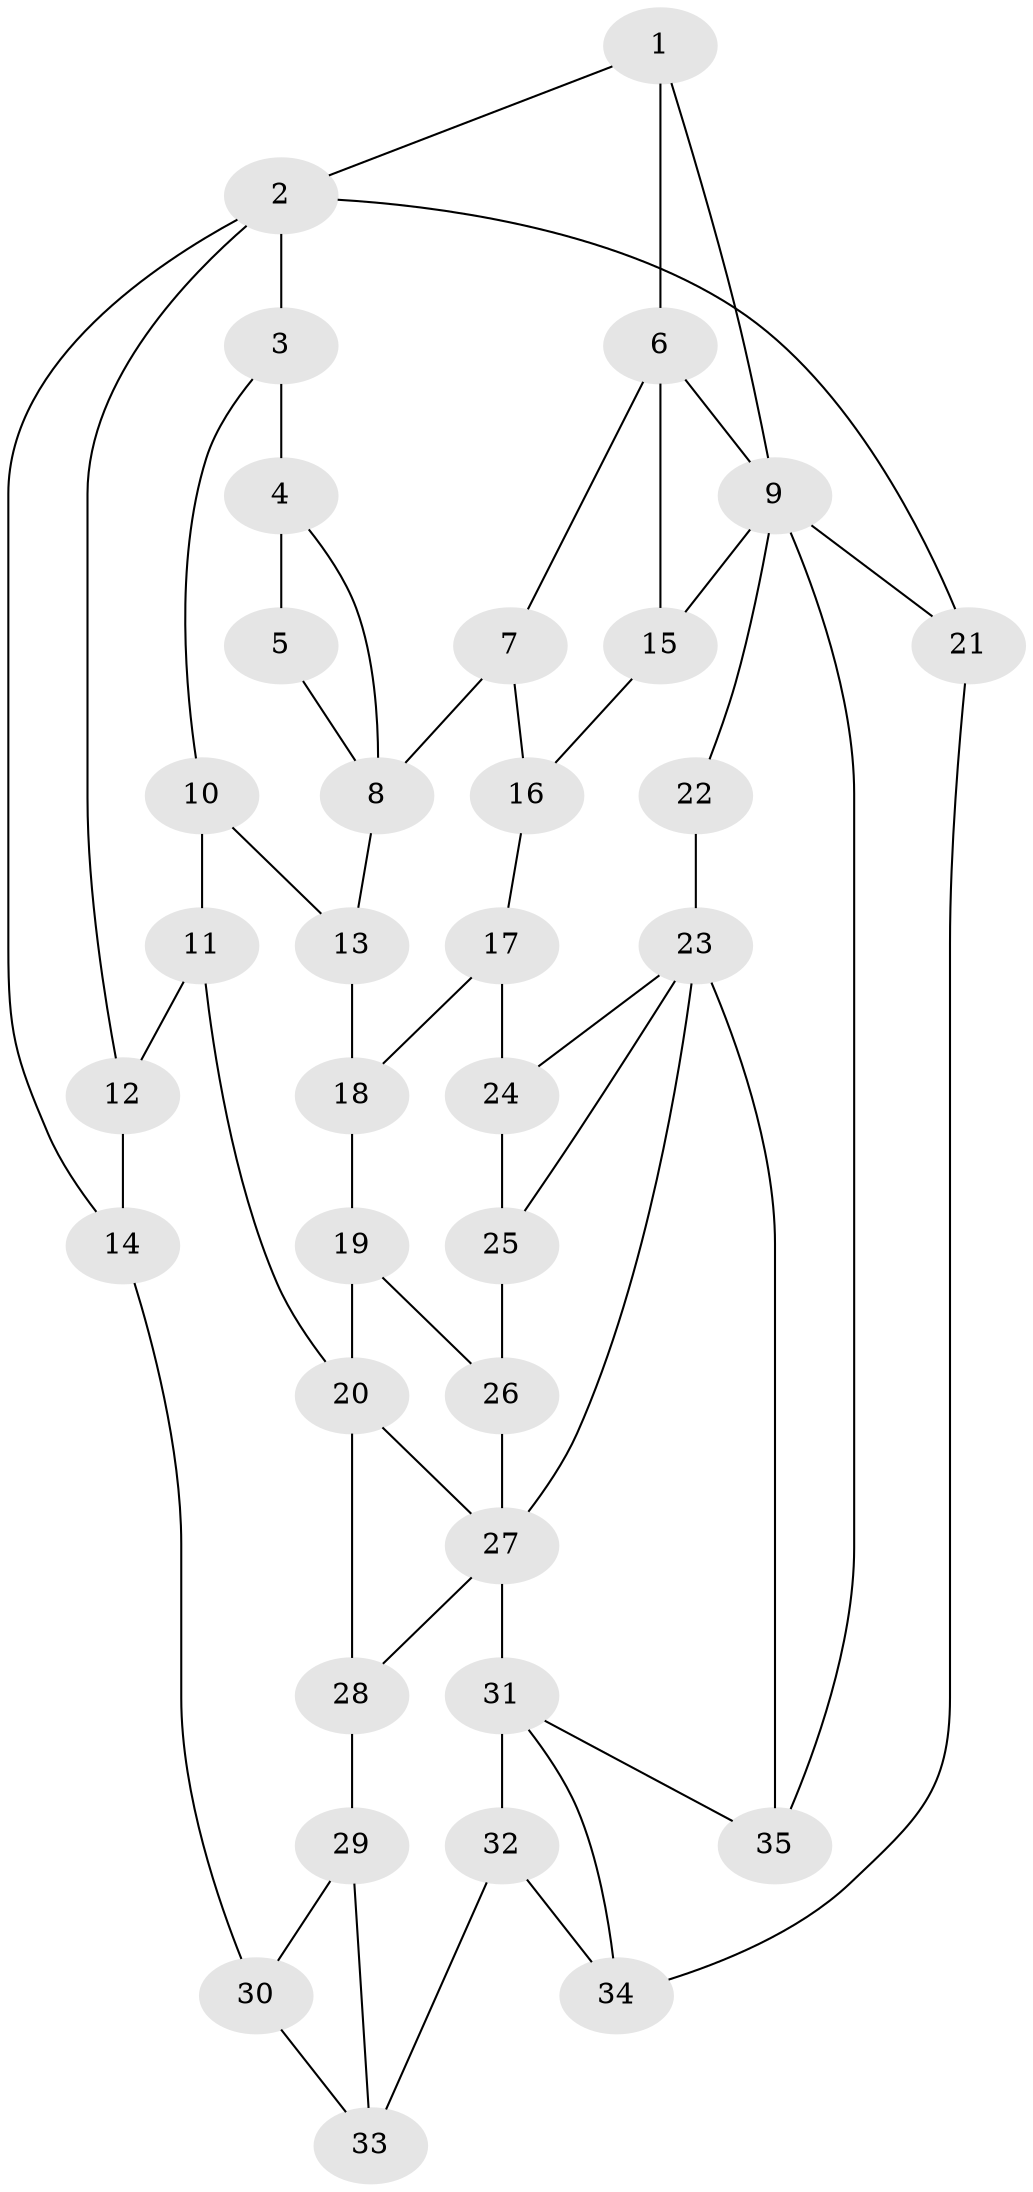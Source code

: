 // original degree distribution, {3: 0.028985507246376812, 5: 0.4927536231884058, 4: 0.2608695652173913, 6: 0.21739130434782608}
// Generated by graph-tools (version 1.1) at 2025/54/03/04/25 22:54:46]
// undirected, 35 vertices, 58 edges
graph export_dot {
  node [color=gray90,style=filled];
  1;
  2;
  3;
  4;
  5;
  6;
  7;
  8;
  9;
  10;
  11;
  12;
  13;
  14;
  15;
  16;
  17;
  18;
  19;
  20;
  21;
  22;
  23;
  24;
  25;
  26;
  27;
  28;
  29;
  30;
  31;
  32;
  33;
  34;
  35;
  1 -- 2 [weight=1.0];
  1 -- 6 [weight=1.0];
  1 -- 9 [weight=1.0];
  2 -- 3 [weight=2.0];
  2 -- 12 [weight=1.0];
  2 -- 14 [weight=1.0];
  2 -- 21 [weight=2.0];
  3 -- 4 [weight=2.0];
  3 -- 10 [weight=1.0];
  4 -- 5 [weight=2.0];
  4 -- 8 [weight=1.0];
  5 -- 8 [weight=1.0];
  6 -- 7 [weight=2.0];
  6 -- 9 [weight=1.0];
  6 -- 15 [weight=2.0];
  7 -- 8 [weight=2.0];
  7 -- 16 [weight=1.0];
  8 -- 13 [weight=1.0];
  9 -- 15 [weight=1.0];
  9 -- 21 [weight=1.0];
  9 -- 22 [weight=1.0];
  9 -- 35 [weight=1.0];
  10 -- 11 [weight=1.0];
  10 -- 13 [weight=1.0];
  11 -- 12 [weight=2.0];
  11 -- 20 [weight=2.0];
  12 -- 14 [weight=1.0];
  13 -- 18 [weight=1.0];
  14 -- 30 [weight=1.0];
  15 -- 16 [weight=1.0];
  16 -- 17 [weight=1.0];
  17 -- 18 [weight=1.0];
  17 -- 24 [weight=1.0];
  18 -- 19 [weight=1.0];
  19 -- 20 [weight=1.0];
  19 -- 26 [weight=1.0];
  20 -- 27 [weight=1.0];
  20 -- 28 [weight=2.0];
  21 -- 34 [weight=1.0];
  22 -- 23 [weight=2.0];
  23 -- 24 [weight=1.0];
  23 -- 25 [weight=1.0];
  23 -- 27 [weight=1.0];
  23 -- 35 [weight=1.0];
  24 -- 25 [weight=1.0];
  25 -- 26 [weight=1.0];
  26 -- 27 [weight=1.0];
  27 -- 28 [weight=1.0];
  27 -- 31 [weight=2.0];
  28 -- 29 [weight=1.0];
  29 -- 30 [weight=1.0];
  29 -- 33 [weight=1.0];
  30 -- 33 [weight=1.0];
  31 -- 32 [weight=1.0];
  31 -- 34 [weight=1.0];
  31 -- 35 [weight=1.0];
  32 -- 33 [weight=1.0];
  32 -- 34 [weight=1.0];
}
